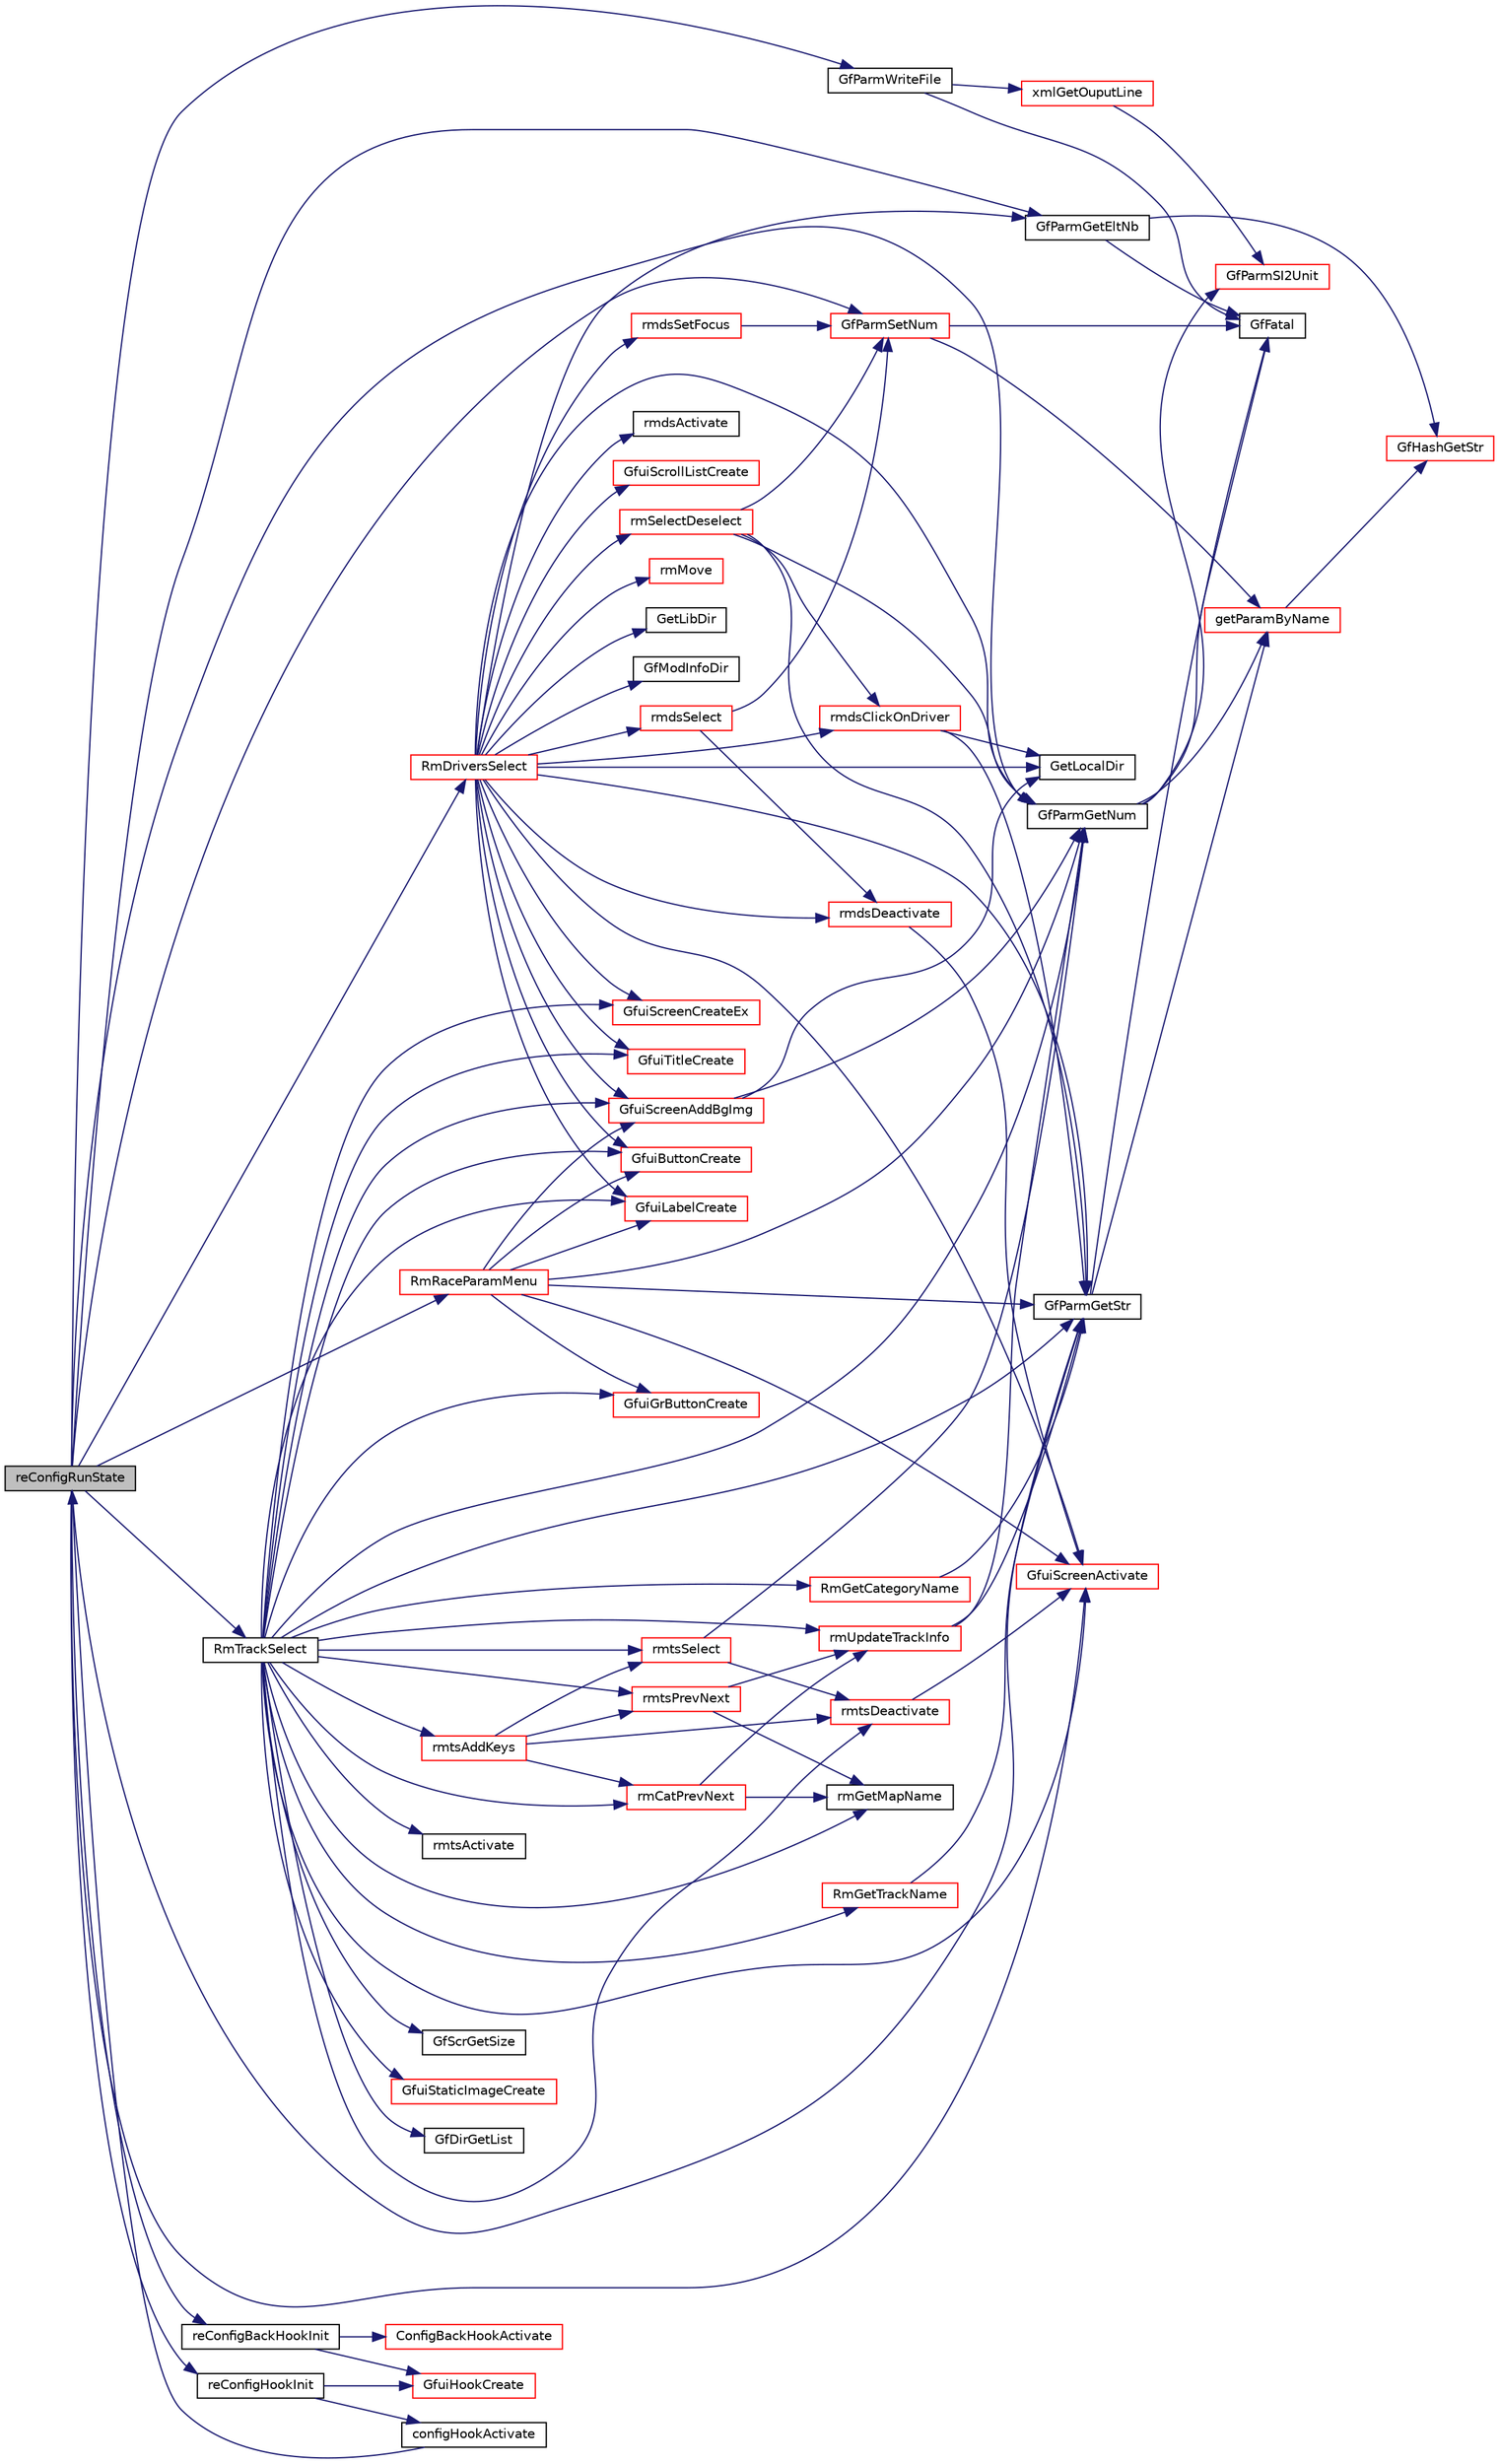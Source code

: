 digraph "reConfigRunState"
{
  edge [fontname="Helvetica",fontsize="10",labelfontname="Helvetica",labelfontsize="10"];
  node [fontname="Helvetica",fontsize="10",shape=record];
  rankdir="LR";
  Node1 [label="reConfigRunState",height=0.2,width=0.4,color="black", fillcolor="grey75", style="filled", fontcolor="black"];
  Node1 -> Node2 [color="midnightblue",fontsize="10",style="solid",fontname="Helvetica"];
  Node2 [label="GfParmGetNum",height=0.2,width=0.4,color="black", fillcolor="white", style="filled",URL="$group__paramsdata.html#ga57d6d6694c94482128c7b7bd6bf0a2e8",tooltip="Get a numerical parameter from the parameter set handle. "];
  Node2 -> Node3 [color="midnightblue",fontsize="10",style="solid",fontname="Helvetica"];
  Node3 [label="GfFatal",height=0.2,width=0.4,color="black", fillcolor="white", style="filled",URL="$tgf_8h.html#a927c58e55400ef72e0e54548b26f973d"];
  Node2 -> Node4 [color="midnightblue",fontsize="10",style="solid",fontname="Helvetica"];
  Node4 [label="getParamByName",height=0.2,width=0.4,color="red", fillcolor="white", style="filled",URL="$group__paramshelper.html#gad76ca407ee6b618e69f80c80aa319d63",tooltip="Helper function to get (or create) a parameter by name. "];
  Node4 -> Node5 [color="midnightblue",fontsize="10",style="solid",fontname="Helvetica"];
  Node5 [label="GfHashGetStr",height=0.2,width=0.4,color="red", fillcolor="white", style="filled",URL="$group__hash.html#ga4e47f57400b95ab9b6fe918c123fdb26",tooltip="Get the user data associated with a string key. "];
  Node2 -> Node6 [color="midnightblue",fontsize="10",style="solid",fontname="Helvetica"];
  Node6 [label="GfParmSI2Unit",height=0.2,width=0.4,color="red", fillcolor="white", style="filled",URL="$group__paramsdata.html#gab24de0cda7e3f9a5ea42be6dd7592a38",tooltip="Convert a value from SI to given unit. "];
  Node1 -> Node7 [color="midnightblue",fontsize="10",style="solid",fontname="Helvetica"];
  Node7 [label="GfParmGetEltNb",height=0.2,width=0.4,color="black", fillcolor="white", style="filled",URL="$group__paramslist.html#ga8e57c951dca972b605a7978baa11c41b",tooltip="Count the number of subsections in a section in the parameter set handle. "];
  Node7 -> Node3 [color="midnightblue",fontsize="10",style="solid",fontname="Helvetica"];
  Node7 -> Node5 [color="midnightblue",fontsize="10",style="solid",fontname="Helvetica"];
  Node1 -> Node8 [color="midnightblue",fontsize="10",style="solid",fontname="Helvetica"];
  Node8 [label="GfParmWriteFile",height=0.2,width=0.4,color="black", fillcolor="white", style="filled",URL="$group__paramsfile.html#ga74959dceaa06d202a6695e13a364b19a",tooltip="Write parameter set into file. "];
  Node8 -> Node3 [color="midnightblue",fontsize="10",style="solid",fontname="Helvetica"];
  Node8 -> Node9 [color="midnightblue",fontsize="10",style="solid",fontname="Helvetica"];
  Node9 [label="xmlGetOuputLine",height=0.2,width=0.4,color="red", fillcolor="white", style="filled",URL="$group__paramshelper.html#ga3d522dd29c83c2d11f9ae4c92f79a1d0",tooltip="Helper function to output one line of XML generated from the given parameter set. ..."];
  Node9 -> Node6 [color="midnightblue",fontsize="10",style="solid",fontname="Helvetica"];
  Node1 -> Node10 [color="midnightblue",fontsize="10",style="solid",fontname="Helvetica"];
  Node10 [label="GfParmGetStr",height=0.2,width=0.4,color="black", fillcolor="white", style="filled",URL="$group__paramsdata.html#gaa37bfd1fabd03d24fd50812c2330fa12",tooltip="Get a string parameter from the parameter set handle. "];
  Node10 -> Node3 [color="midnightblue",fontsize="10",style="solid",fontname="Helvetica"];
  Node10 -> Node4 [color="midnightblue",fontsize="10",style="solid",fontname="Helvetica"];
  Node1 -> Node11 [color="midnightblue",fontsize="10",style="solid",fontname="Helvetica"];
  Node11 [label="reConfigHookInit",height=0.2,width=0.4,color="black", fillcolor="white", style="filled",URL="$racemanmenu_8cpp.html#ad5cdab6192251b050b88acf1453e6e54"];
  Node11 -> Node12 [color="midnightblue",fontsize="10",style="solid",fontname="Helvetica"];
  Node12 [label="GfuiHookCreate",height=0.2,width=0.4,color="red", fillcolor="white", style="filled",URL="$group__gui.html#ga9085c87039454c793822f4d5f0b07c7a",tooltip="Create a callback hook. "];
  Node11 -> Node13 [color="midnightblue",fontsize="10",style="solid",fontname="Helvetica"];
  Node13 [label="configHookActivate",height=0.2,width=0.4,color="black", fillcolor="white", style="filled",URL="$racemanmenu_8cpp.html#a51f8e9a88ebce480e71ba4440ef6fbf3"];
  Node13 -> Node1 [color="midnightblue",fontsize="10",style="solid",fontname="Helvetica"];
  Node1 -> Node14 [color="midnightblue",fontsize="10",style="solid",fontname="Helvetica"];
  Node14 [label="reConfigBackHookInit",height=0.2,width=0.4,color="black", fillcolor="white", style="filled",URL="$racemanmenu_8cpp.html#a79d40d6d10013529af8980311863d058"];
  Node14 -> Node12 [color="midnightblue",fontsize="10",style="solid",fontname="Helvetica"];
  Node14 -> Node15 [color="midnightblue",fontsize="10",style="solid",fontname="Helvetica"];
  Node15 [label="ConfigBackHookActivate",height=0.2,width=0.4,color="red", fillcolor="white", style="filled",URL="$racemanmenu_8cpp.html#a2af866d1d5a5c4f93a82c63b9cda06c3"];
  Node1 -> Node16 [color="midnightblue",fontsize="10",style="solid",fontname="Helvetica"];
  Node16 [label="RmTrackSelect",height=0.2,width=0.4,color="black", fillcolor="white", style="filled",URL="$group__racemantools.html#ga890f9fb663dc8621e6a84e7062eb1a7a",tooltip="Track selection, the race manager parameter set is handed over in vs, tRmTrackSelect.param. "];
  Node16 -> Node17 [color="midnightblue",fontsize="10",style="solid",fontname="Helvetica"];
  Node17 [label="GfDirGetList",height=0.2,width=0.4,color="black", fillcolor="white", style="filled",URL="$group__dir.html#gab67712ccc96ff202dcda9d5d53de681c",tooltip="Get the list of files of a given directory. "];
  Node16 -> Node18 [color="midnightblue",fontsize="10",style="solid",fontname="Helvetica"];
  Node18 [label="RmGetCategoryName",height=0.2,width=0.4,color="red", fillcolor="white", style="filled",URL="$group__racemantools.html#gaceb15a6d5ce4cdf7a46fb6acd15ec2f2",tooltip="Get the track category name from the track category file. "];
  Node18 -> Node10 [color="midnightblue",fontsize="10",style="solid",fontname="Helvetica"];
  Node16 -> Node19 [color="midnightblue",fontsize="10",style="solid",fontname="Helvetica"];
  Node19 [label="RmGetTrackName",height=0.2,width=0.4,color="red", fillcolor="white", style="filled",URL="$group__racemantools.html#ga934873d2a8ff6880a564e979e61ae08d",tooltip="Get the track name defined in the parameters. "];
  Node19 -> Node10 [color="midnightblue",fontsize="10",style="solid",fontname="Helvetica"];
  Node16 -> Node2 [color="midnightblue",fontsize="10",style="solid",fontname="Helvetica"];
  Node16 -> Node10 [color="midnightblue",fontsize="10",style="solid",fontname="Helvetica"];
  Node16 -> Node20 [color="midnightblue",fontsize="10",style="solid",fontname="Helvetica"];
  Node20 [label="GfuiScreenCreateEx",height=0.2,width=0.4,color="red", fillcolor="white", style="filled",URL="$group__gui.html#gad9d378558d1ea2fb3348ef4341f99311",tooltip="Create a screen. "];
  Node16 -> Node21 [color="midnightblue",fontsize="10",style="solid",fontname="Helvetica"];
  Node21 [label="rmtsActivate",height=0.2,width=0.4,color="black", fillcolor="white", style="filled",URL="$trackselect_8cpp.html#a875ce4ead2312a22bef1c740850dcb04"];
  Node16 -> Node22 [color="midnightblue",fontsize="10",style="solid",fontname="Helvetica"];
  Node22 [label="GfuiScreenAddBgImg",height=0.2,width=0.4,color="red", fillcolor="white", style="filled",URL="$group__gui.html#ga2d1e0f1edf2ed7b53be750c721de1f0a",tooltip="Add an image background to a screen. "];
  Node22 -> Node23 [color="midnightblue",fontsize="10",style="solid",fontname="Helvetica"];
  Node23 [label="GetLocalDir",height=0.2,width=0.4,color="black", fillcolor="white", style="filled",URL="$tgf_8cpp.html#ae34eae3991aacabaf9c64025449d8c87"];
  Node22 -> Node2 [color="midnightblue",fontsize="10",style="solid",fontname="Helvetica"];
  Node16 -> Node24 [color="midnightblue",fontsize="10",style="solid",fontname="Helvetica"];
  Node24 [label="rmtsAddKeys",height=0.2,width=0.4,color="red", fillcolor="white", style="filled",URL="$trackselect_8cpp.html#ae2aa2a49387695fdfff4e708d1c8bff9"];
  Node24 -> Node25 [color="midnightblue",fontsize="10",style="solid",fontname="Helvetica"];
  Node25 [label="rmtsSelect",height=0.2,width=0.4,color="red", fillcolor="white", style="filled",URL="$trackselect_8cpp.html#af1ab17d7ee90b6b2ba73bf2745df2dbc"];
  Node25 -> Node2 [color="midnightblue",fontsize="10",style="solid",fontname="Helvetica"];
  Node25 -> Node26 [color="midnightblue",fontsize="10",style="solid",fontname="Helvetica"];
  Node26 [label="rmtsDeactivate",height=0.2,width=0.4,color="red", fillcolor="white", style="filled",URL="$trackselect_8cpp.html#a17650bd24a04f4d056f5051b5fa56494"];
  Node26 -> Node27 [color="midnightblue",fontsize="10",style="solid",fontname="Helvetica"];
  Node27 [label="GfuiScreenActivate",height=0.2,width=0.4,color="red", fillcolor="white", style="filled",URL="$group__gui.html#gadbbca757848adfdf2719c4678e30a0a2",tooltip="Activate a screen and make it current. "];
  Node24 -> Node26 [color="midnightblue",fontsize="10",style="solid",fontname="Helvetica"];
  Node24 -> Node28 [color="midnightblue",fontsize="10",style="solid",fontname="Helvetica"];
  Node28 [label="rmtsPrevNext",height=0.2,width=0.4,color="red", fillcolor="white", style="filled",URL="$trackselect_8cpp.html#a8a291faae6d70659cebb80d9f9456a8f"];
  Node28 -> Node29 [color="midnightblue",fontsize="10",style="solid",fontname="Helvetica"];
  Node29 [label="rmGetMapName",height=0.2,width=0.4,color="black", fillcolor="white", style="filled",URL="$trackselect_8cpp.html#ae4af213623c3b4e446f53a84ce24ed6b"];
  Node28 -> Node30 [color="midnightblue",fontsize="10",style="solid",fontname="Helvetica"];
  Node30 [label="rmUpdateTrackInfo",height=0.2,width=0.4,color="red", fillcolor="white", style="filled",URL="$trackselect_8cpp.html#afb7a756d94df329f425b0034a50caff9"];
  Node30 -> Node10 [color="midnightblue",fontsize="10",style="solid",fontname="Helvetica"];
  Node30 -> Node2 [color="midnightblue",fontsize="10",style="solid",fontname="Helvetica"];
  Node24 -> Node31 [color="midnightblue",fontsize="10",style="solid",fontname="Helvetica"];
  Node31 [label="rmCatPrevNext",height=0.2,width=0.4,color="red", fillcolor="white", style="filled",URL="$trackselect_8cpp.html#a6a81c8cc3202e939512fe285b5f628f0"];
  Node31 -> Node29 [color="midnightblue",fontsize="10",style="solid",fontname="Helvetica"];
  Node31 -> Node30 [color="midnightblue",fontsize="10",style="solid",fontname="Helvetica"];
  Node16 -> Node32 [color="midnightblue",fontsize="10",style="solid",fontname="Helvetica"];
  Node32 [label="GfuiTitleCreate",height=0.2,width=0.4,color="red", fillcolor="white", style="filled",URL="$group__gui.html#ga2175b7439c4af8f85305dd64b5ebc7a9",tooltip="Add a Title to the screen. "];
  Node16 -> Node33 [color="midnightblue",fontsize="10",style="solid",fontname="Helvetica"];
  Node33 [label="GfuiGrButtonCreate",height=0.2,width=0.4,color="red", fillcolor="white", style="filled",URL="$group__gui.html#ga2ad6f0b103a45869580a5741a24373bc",tooltip="Add a graphical button to a screen. "];
  Node16 -> Node31 [color="midnightblue",fontsize="10",style="solid",fontname="Helvetica"];
  Node16 -> Node34 [color="midnightblue",fontsize="10",style="solid",fontname="Helvetica"];
  Node34 [label="GfuiLabelCreate",height=0.2,width=0.4,color="red", fillcolor="white", style="filled",URL="$group__gui.html#gab4145615769d37f74eb733b58f5345ee",tooltip="Add a label to a screen. "];
  Node16 -> Node28 [color="midnightblue",fontsize="10",style="solid",fontname="Helvetica"];
  Node16 -> Node35 [color="midnightblue",fontsize="10",style="solid",fontname="Helvetica"];
  Node35 [label="GfScrGetSize",height=0.2,width=0.4,color="black", fillcolor="white", style="filled",URL="$group__screen.html#gadcb66ba3f12ba1cb4c98367898c7f432",tooltip="Get the screen and viewport sizes. "];
  Node16 -> Node36 [color="midnightblue",fontsize="10",style="solid",fontname="Helvetica"];
  Node36 [label="GfuiStaticImageCreate",height=0.2,width=0.4,color="red", fillcolor="white", style="filled",URL="$group__gui.html#gaede738f8d22dd3e673bf3c22d2428cf3",tooltip="Create a new static image. "];
  Node16 -> Node29 [color="midnightblue",fontsize="10",style="solid",fontname="Helvetica"];
  Node16 -> Node37 [color="midnightblue",fontsize="10",style="solid",fontname="Helvetica"];
  Node37 [label="GfuiButtonCreate",height=0.2,width=0.4,color="red", fillcolor="white", style="filled",URL="$group__gui.html#ga48acf689c531b99051db5328023539fd",tooltip="Add a button to a screen. "];
  Node16 -> Node25 [color="midnightblue",fontsize="10",style="solid",fontname="Helvetica"];
  Node16 -> Node26 [color="midnightblue",fontsize="10",style="solid",fontname="Helvetica"];
  Node16 -> Node30 [color="midnightblue",fontsize="10",style="solid",fontname="Helvetica"];
  Node16 -> Node27 [color="midnightblue",fontsize="10",style="solid",fontname="Helvetica"];
  Node1 -> Node38 [color="midnightblue",fontsize="10",style="solid",fontname="Helvetica"];
  Node38 [label="RmDriversSelect",height=0.2,width=0.4,color="red", fillcolor="white", style="filled",URL="$group__racemantools.html#ga77ff1c72bbd34dfec8b1f2b536f51107",tooltip="Drivers list selection, the race manager parameter set is handed over in vs, tRmDrvSelect.param. "];
  Node38 -> Node20 [color="midnightblue",fontsize="10",style="solid",fontname="Helvetica"];
  Node38 -> Node39 [color="midnightblue",fontsize="10",style="solid",fontname="Helvetica"];
  Node39 [label="rmdsActivate",height=0.2,width=0.4,color="black", fillcolor="white", style="filled",URL="$driverselect_8cpp.html#a5263581dea7461d4e5628eb4a107d8d2"];
  Node38 -> Node22 [color="midnightblue",fontsize="10",style="solid",fontname="Helvetica"];
  Node38 -> Node32 [color="midnightblue",fontsize="10",style="solid",fontname="Helvetica"];
  Node38 -> Node34 [color="midnightblue",fontsize="10",style="solid",fontname="Helvetica"];
  Node38 -> Node40 [color="midnightblue",fontsize="10",style="solid",fontname="Helvetica"];
  Node40 [label="GfuiScrollListCreate",height=0.2,width=0.4,color="red", fillcolor="white", style="filled",URL="$group__gui.html#ga709082128c9ba3b17eccd5bcfa436f7a",tooltip="Create a new scroll list. "];
  Node38 -> Node41 [color="midnightblue",fontsize="10",style="solid",fontname="Helvetica"];
  Node41 [label="rmdsClickOnDriver",height=0.2,width=0.4,color="red", fillcolor="white", style="filled",URL="$driverselect_8cpp.html#a142cfbd3d69e800a71779bc1cde6d987"];
  Node41 -> Node23 [color="midnightblue",fontsize="10",style="solid",fontname="Helvetica"];
  Node41 -> Node10 [color="midnightblue",fontsize="10",style="solid",fontname="Helvetica"];
  Node38 -> Node37 [color="midnightblue",fontsize="10",style="solid",fontname="Helvetica"];
  Node38 -> Node42 [color="midnightblue",fontsize="10",style="solid",fontname="Helvetica"];
  Node42 [label="rmdsSelect",height=0.2,width=0.4,color="red", fillcolor="white", style="filled",URL="$driverselect_8cpp.html#a5afb8c5973d619f44e764b63e3b75e36"];
  Node42 -> Node43 [color="midnightblue",fontsize="10",style="solid",fontname="Helvetica"];
  Node43 [label="GfParmSetNum",height=0.2,width=0.4,color="red", fillcolor="white", style="filled",URL="$group__paramsdata.html#gaeffbd4db596ae3239a35d7fbd3f442fa",tooltip="Set a numerical parameter in the parameter set handle. "];
  Node43 -> Node3 [color="midnightblue",fontsize="10",style="solid",fontname="Helvetica"];
  Node43 -> Node4 [color="midnightblue",fontsize="10",style="solid",fontname="Helvetica"];
  Node42 -> Node44 [color="midnightblue",fontsize="10",style="solid",fontname="Helvetica"];
  Node44 [label="rmdsDeactivate",height=0.2,width=0.4,color="red", fillcolor="white", style="filled",URL="$driverselect_8cpp.html#a09808ce815022cd6ccd4879a52caa891"];
  Node44 -> Node27 [color="midnightblue",fontsize="10",style="solid",fontname="Helvetica"];
  Node38 -> Node44 [color="midnightblue",fontsize="10",style="solid",fontname="Helvetica"];
  Node38 -> Node45 [color="midnightblue",fontsize="10",style="solid",fontname="Helvetica"];
  Node45 [label="rmMove",height=0.2,width=0.4,color="red", fillcolor="white", style="filled",URL="$driverselect_8cpp.html#a607b8178bb140d9368346dee619f14bb"];
  Node38 -> Node46 [color="midnightblue",fontsize="10",style="solid",fontname="Helvetica"];
  Node46 [label="rmSelectDeselect",height=0.2,width=0.4,color="red", fillcolor="white", style="filled",URL="$driverselect_8cpp.html#a7efc23bf3e8e8886d81be4ca5bb579f6"];
  Node46 -> Node10 [color="midnightblue",fontsize="10",style="solid",fontname="Helvetica"];
  Node46 -> Node2 [color="midnightblue",fontsize="10",style="solid",fontname="Helvetica"];
  Node46 -> Node43 [color="midnightblue",fontsize="10",style="solid",fontname="Helvetica"];
  Node46 -> Node41 [color="midnightblue",fontsize="10",style="solid",fontname="Helvetica"];
  Node38 -> Node47 [color="midnightblue",fontsize="10",style="solid",fontname="Helvetica"];
  Node47 [label="rmdsSetFocus",height=0.2,width=0.4,color="red", fillcolor="white", style="filled",URL="$driverselect_8cpp.html#aec709b6774c4834484e6f1f6649676ca"];
  Node47 -> Node43 [color="midnightblue",fontsize="10",style="solid",fontname="Helvetica"];
  Node38 -> Node48 [color="midnightblue",fontsize="10",style="solid",fontname="Helvetica"];
  Node48 [label="GetLibDir",height=0.2,width=0.4,color="black", fillcolor="white", style="filled",URL="$tgf_8cpp.html#a6532b80477028b45e4c8a5b3992c45c9"];
  Node38 -> Node49 [color="midnightblue",fontsize="10",style="solid",fontname="Helvetica"];
  Node49 [label="GfModInfoDir",height=0.2,width=0.4,color="black", fillcolor="white", style="filled",URL="$group__module.html#gaaf7c56bb321b5692c99ee6d9e09a08f3",tooltip="Get the generic module information of the DLLs of the specified directory. "];
  Node38 -> Node23 [color="midnightblue",fontsize="10",style="solid",fontname="Helvetica"];
  Node38 -> Node10 [color="midnightblue",fontsize="10",style="solid",fontname="Helvetica"];
  Node38 -> Node2 [color="midnightblue",fontsize="10",style="solid",fontname="Helvetica"];
  Node38 -> Node7 [color="midnightblue",fontsize="10",style="solid",fontname="Helvetica"];
  Node38 -> Node27 [color="midnightblue",fontsize="10",style="solid",fontname="Helvetica"];
  Node1 -> Node50 [color="midnightblue",fontsize="10",style="solid",fontname="Helvetica"];
  Node50 [label="RmRaceParamMenu",height=0.2,width=0.4,color="red", fillcolor="white", style="filled",URL="$group__racemantools.html#ga80818696eb9369f62533faa5875eb6d4",tooltip="Race options menu. "];
  Node50 -> Node22 [color="midnightblue",fontsize="10",style="solid",fontname="Helvetica"];
  Node50 -> Node34 [color="midnightblue",fontsize="10",style="solid",fontname="Helvetica"];
  Node50 -> Node2 [color="midnightblue",fontsize="10",style="solid",fontname="Helvetica"];
  Node50 -> Node33 [color="midnightblue",fontsize="10",style="solid",fontname="Helvetica"];
  Node50 -> Node10 [color="midnightblue",fontsize="10",style="solid",fontname="Helvetica"];
  Node50 -> Node37 [color="midnightblue",fontsize="10",style="solid",fontname="Helvetica"];
  Node50 -> Node27 [color="midnightblue",fontsize="10",style="solid",fontname="Helvetica"];
  Node1 -> Node43 [color="midnightblue",fontsize="10",style="solid",fontname="Helvetica"];
  Node1 -> Node27 [color="midnightblue",fontsize="10",style="solid",fontname="Helvetica"];
}
